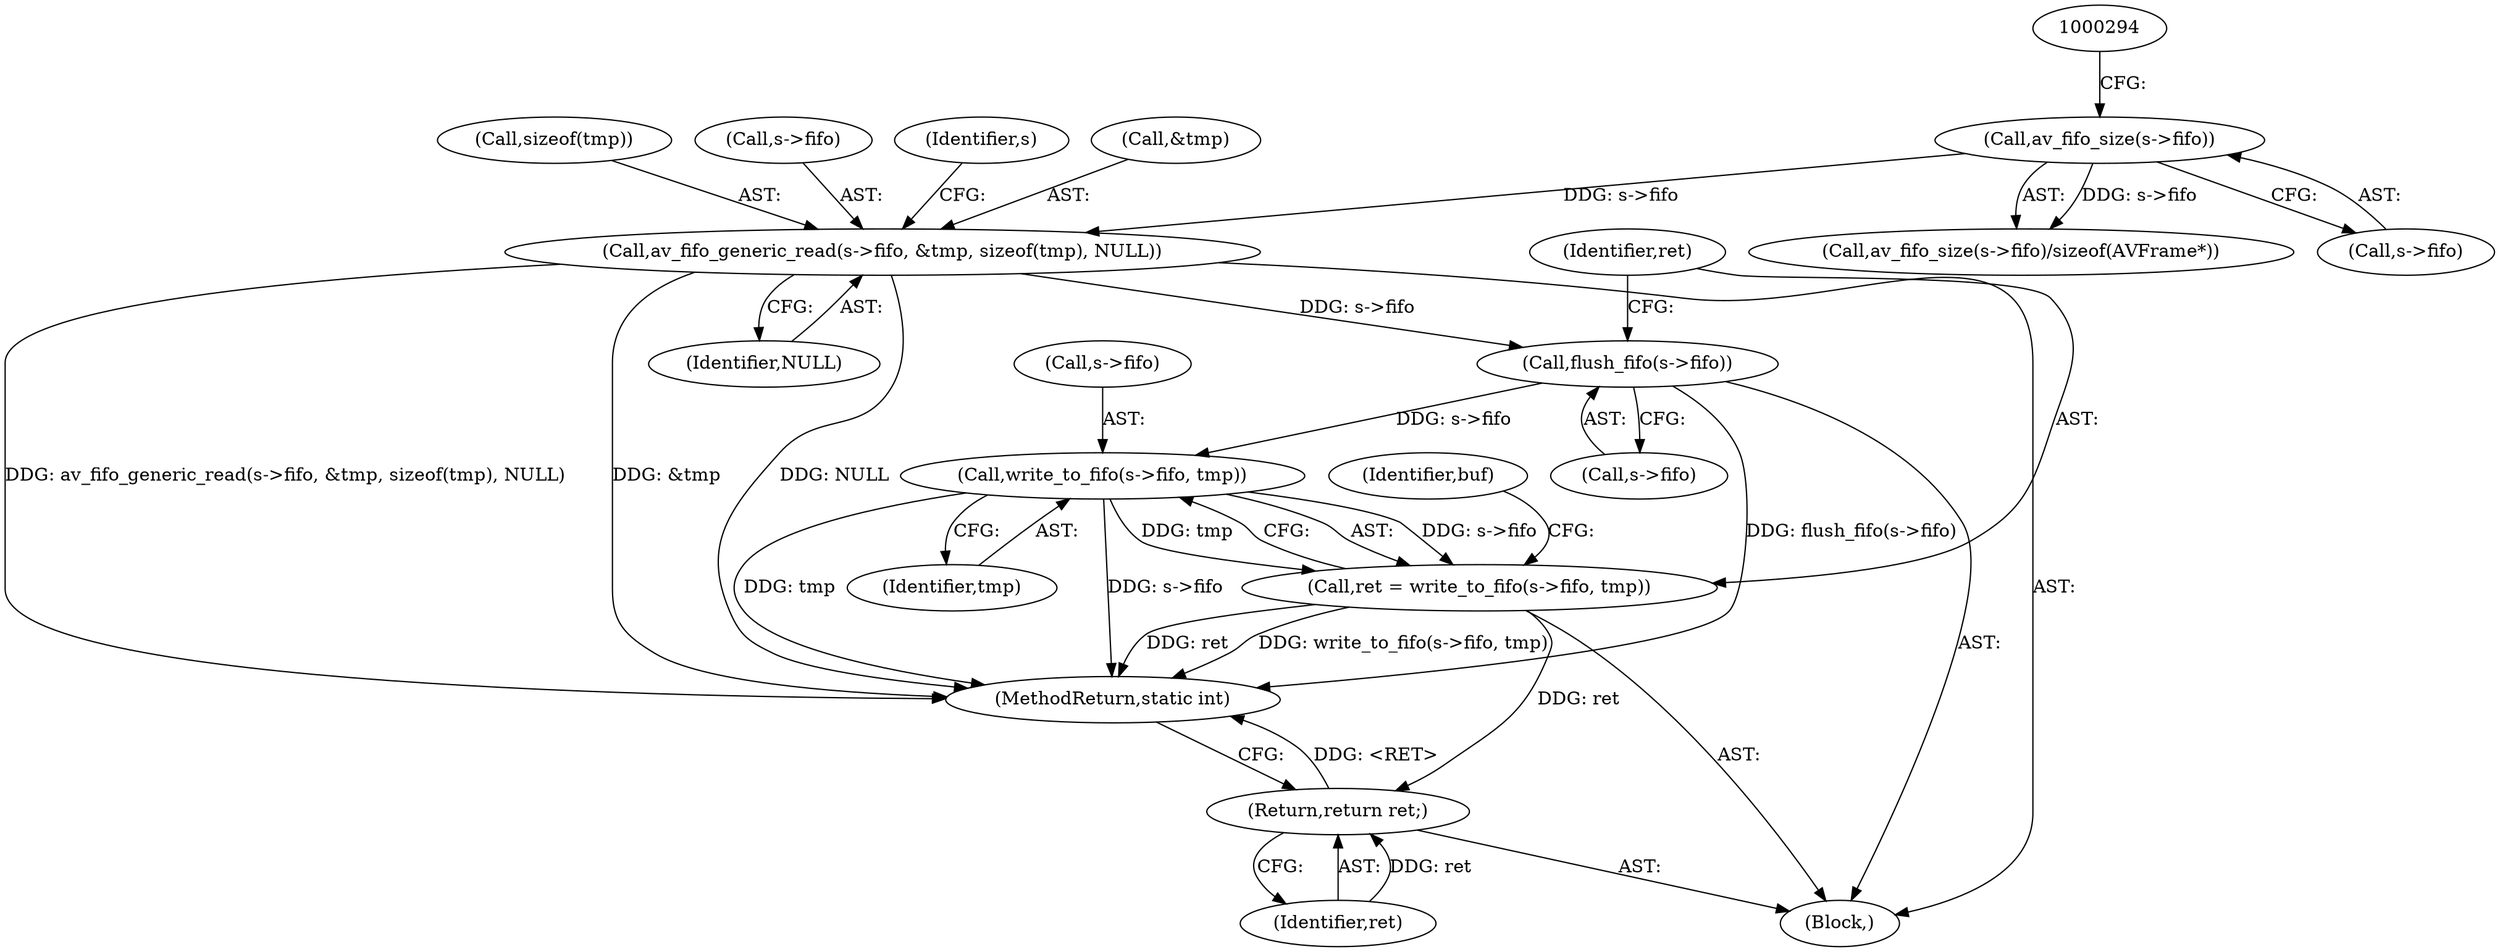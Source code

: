 digraph "0_FFmpeg_cdd5df8189ff1537f7abe8defe971f80602cc2d2@API" {
"1000320" [label="(Call,write_to_fifo(s->fifo, tmp))"];
"1000314" [label="(Call,flush_fifo(s->fifo))"];
"1000305" [label="(Call,av_fifo_generic_read(s->fifo, &tmp, sizeof(tmp), NULL))"];
"1000289" [label="(Call,av_fifo_size(s->fifo))"];
"1000318" [label="(Call,ret = write_to_fifo(s->fifo, tmp))"];
"1000328" [label="(Return,return ret;)"];
"1000288" [label="(Call,av_fifo_size(s->fifo)/sizeof(AVFrame*))"];
"1000329" [label="(Identifier,ret)"];
"1000283" [label="(Block,)"];
"1000327" [label="(Identifier,buf)"];
"1000311" [label="(Call,sizeof(tmp))"];
"1000319" [label="(Identifier,ret)"];
"1000290" [label="(Call,s->fifo)"];
"1000306" [label="(Call,s->fifo)"];
"1000313" [label="(Identifier,NULL)"];
"1000318" [label="(Call,ret = write_to_fifo(s->fifo, tmp))"];
"1000305" [label="(Call,av_fifo_generic_read(s->fifo, &tmp, sizeof(tmp), NULL))"];
"1000289" [label="(Call,av_fifo_size(s->fifo))"];
"1000315" [label="(Call,s->fifo)"];
"1000324" [label="(Identifier,tmp)"];
"1000320" [label="(Call,write_to_fifo(s->fifo, tmp))"];
"1000316" [label="(Identifier,s)"];
"1000470" [label="(MethodReturn,static int)"];
"1000309" [label="(Call,&tmp)"];
"1000314" [label="(Call,flush_fifo(s->fifo))"];
"1000328" [label="(Return,return ret;)"];
"1000321" [label="(Call,s->fifo)"];
"1000320" -> "1000318"  [label="AST: "];
"1000320" -> "1000324"  [label="CFG: "];
"1000321" -> "1000320"  [label="AST: "];
"1000324" -> "1000320"  [label="AST: "];
"1000318" -> "1000320"  [label="CFG: "];
"1000320" -> "1000470"  [label="DDG: tmp"];
"1000320" -> "1000470"  [label="DDG: s->fifo"];
"1000320" -> "1000318"  [label="DDG: s->fifo"];
"1000320" -> "1000318"  [label="DDG: tmp"];
"1000314" -> "1000320"  [label="DDG: s->fifo"];
"1000314" -> "1000283"  [label="AST: "];
"1000314" -> "1000315"  [label="CFG: "];
"1000315" -> "1000314"  [label="AST: "];
"1000319" -> "1000314"  [label="CFG: "];
"1000314" -> "1000470"  [label="DDG: flush_fifo(s->fifo)"];
"1000305" -> "1000314"  [label="DDG: s->fifo"];
"1000305" -> "1000283"  [label="AST: "];
"1000305" -> "1000313"  [label="CFG: "];
"1000306" -> "1000305"  [label="AST: "];
"1000309" -> "1000305"  [label="AST: "];
"1000311" -> "1000305"  [label="AST: "];
"1000313" -> "1000305"  [label="AST: "];
"1000316" -> "1000305"  [label="CFG: "];
"1000305" -> "1000470"  [label="DDG: &tmp"];
"1000305" -> "1000470"  [label="DDG: NULL"];
"1000305" -> "1000470"  [label="DDG: av_fifo_generic_read(s->fifo, &tmp, sizeof(tmp), NULL)"];
"1000289" -> "1000305"  [label="DDG: s->fifo"];
"1000289" -> "1000288"  [label="AST: "];
"1000289" -> "1000290"  [label="CFG: "];
"1000290" -> "1000289"  [label="AST: "];
"1000294" -> "1000289"  [label="CFG: "];
"1000289" -> "1000288"  [label="DDG: s->fifo"];
"1000318" -> "1000283"  [label="AST: "];
"1000319" -> "1000318"  [label="AST: "];
"1000327" -> "1000318"  [label="CFG: "];
"1000318" -> "1000470"  [label="DDG: ret"];
"1000318" -> "1000470"  [label="DDG: write_to_fifo(s->fifo, tmp)"];
"1000318" -> "1000328"  [label="DDG: ret"];
"1000328" -> "1000283"  [label="AST: "];
"1000328" -> "1000329"  [label="CFG: "];
"1000329" -> "1000328"  [label="AST: "];
"1000470" -> "1000328"  [label="CFG: "];
"1000328" -> "1000470"  [label="DDG: <RET>"];
"1000329" -> "1000328"  [label="DDG: ret"];
}
